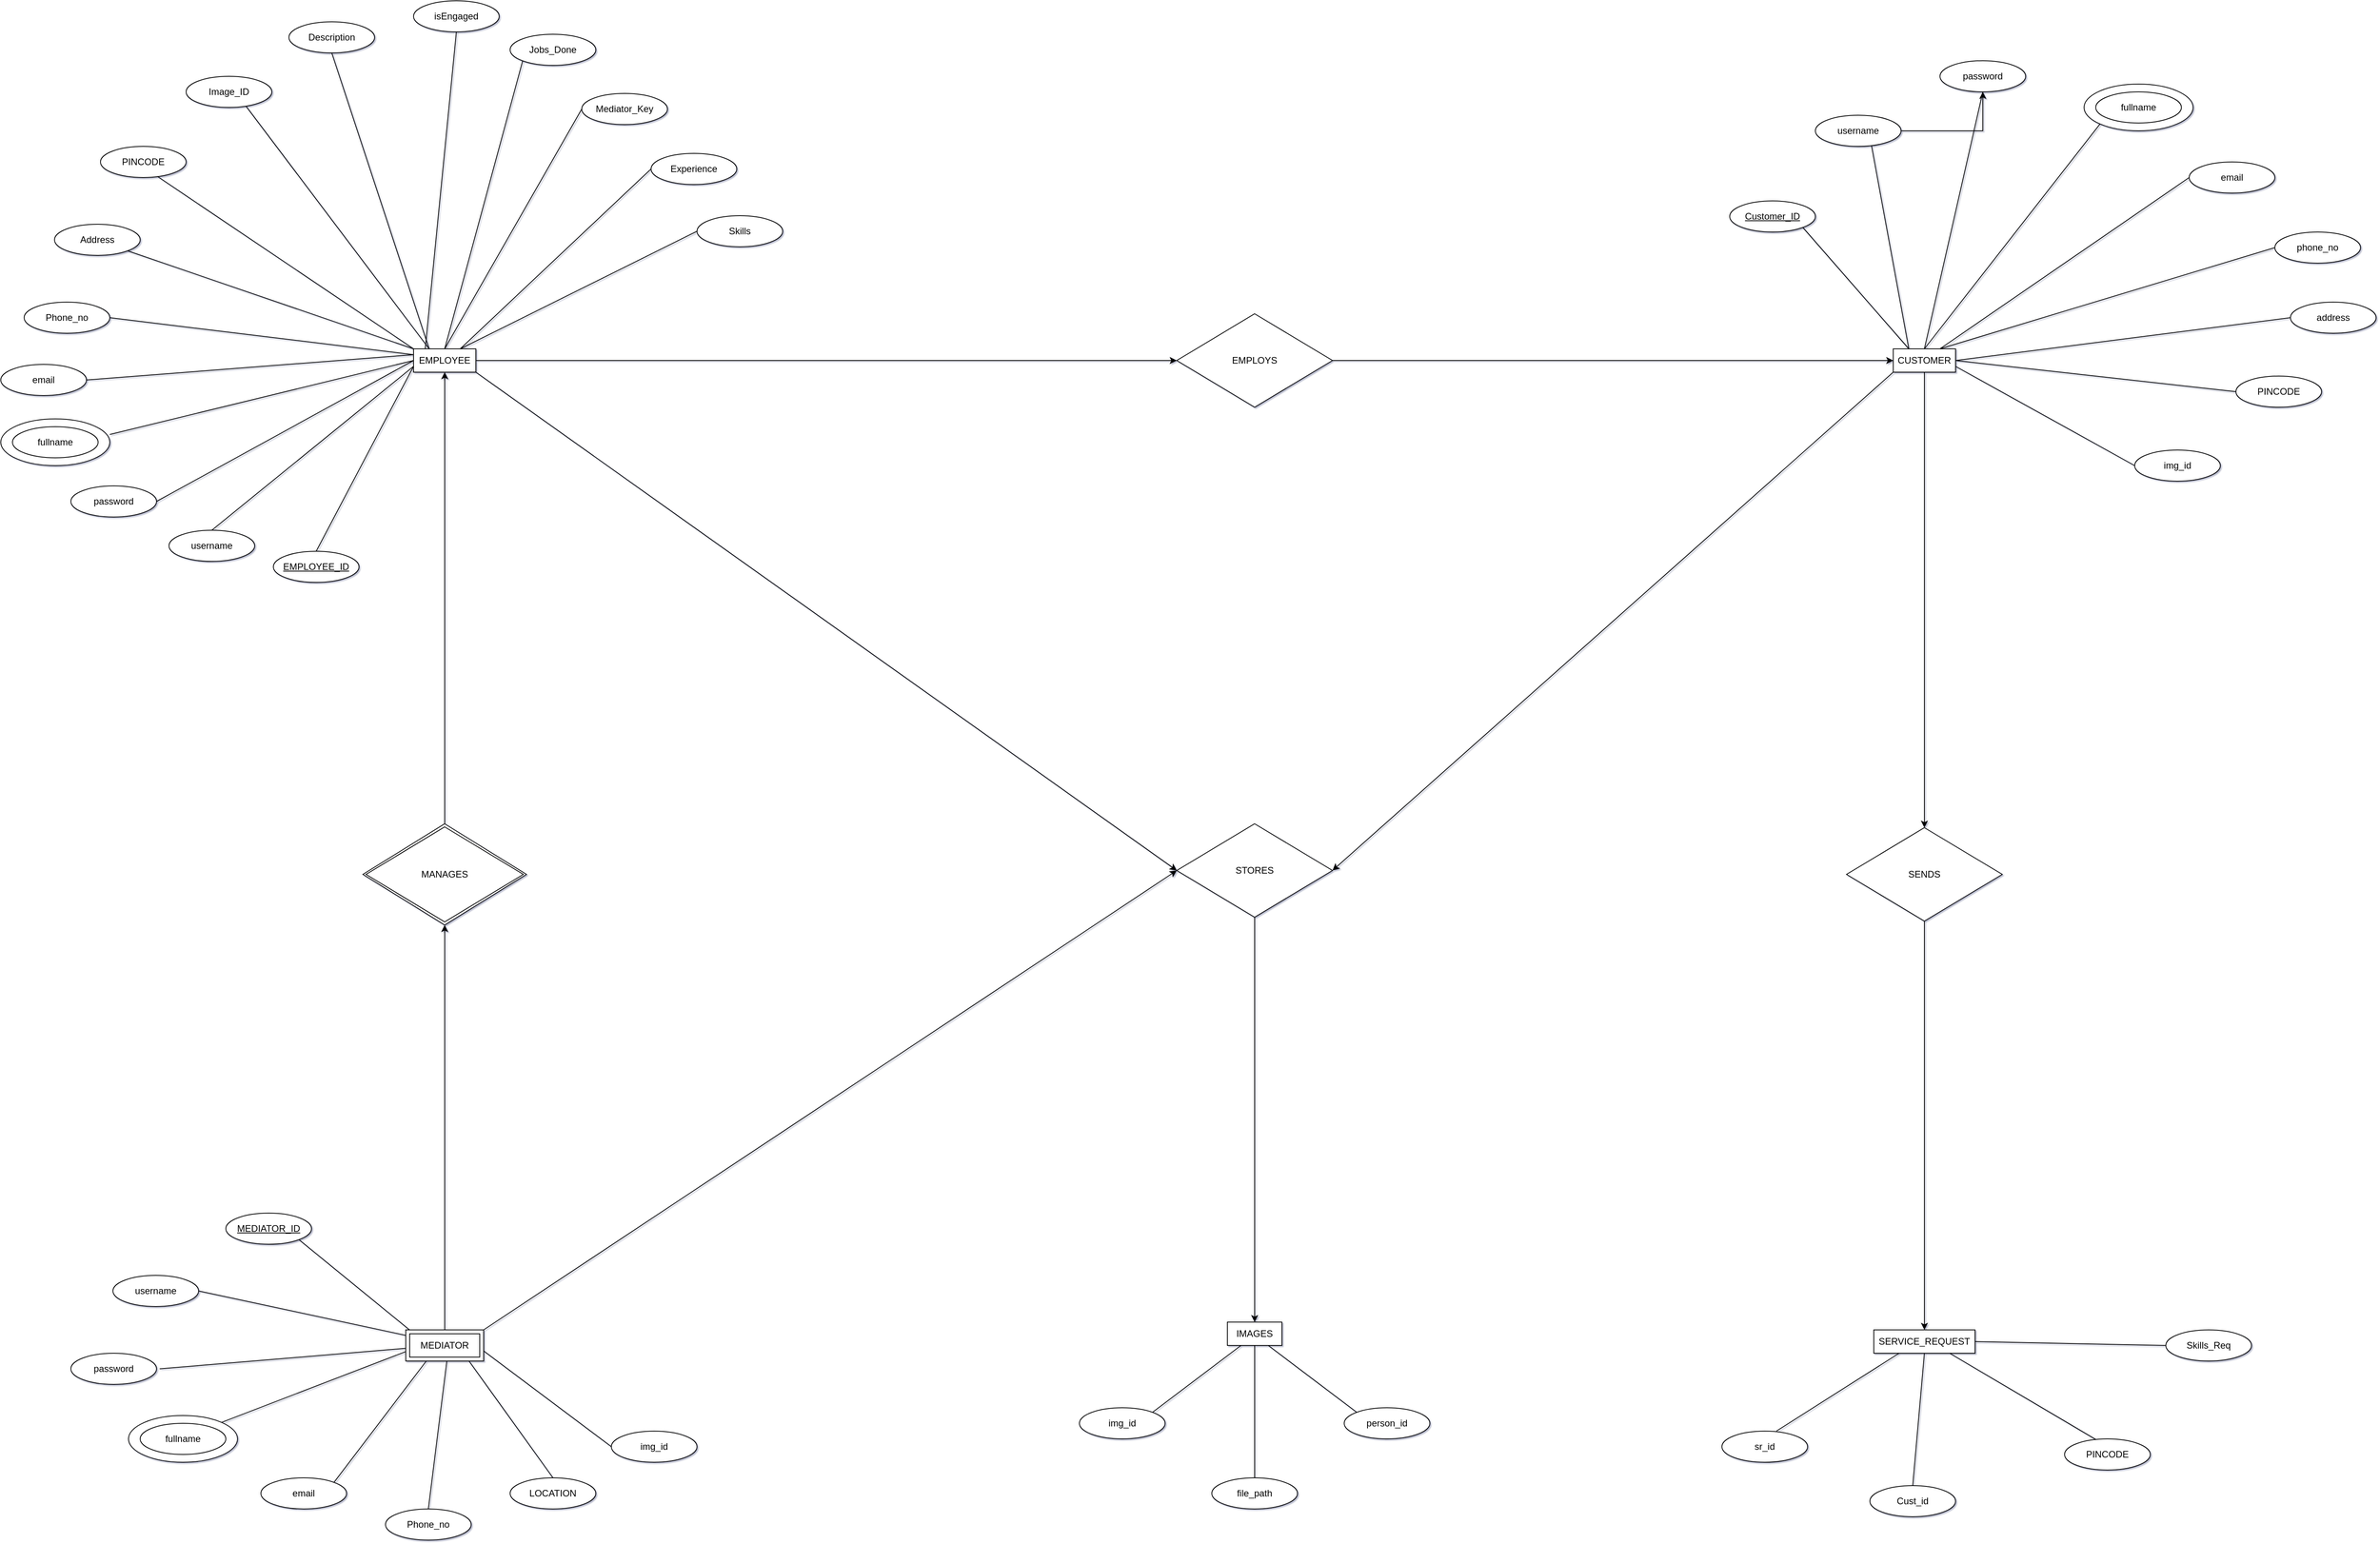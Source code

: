 <mxfile version="22.1.18" type="device">
  <diagram id="j9IK_Nx5uPVzp3F27csh" name="Page-1">
    <mxGraphModel dx="4756" dy="2196" grid="0" gridSize="10" guides="1" tooltips="1" connect="1" arrows="1" fold="1" page="1" pageScale="1" pageWidth="3300" pageHeight="2339" background="#FFFFFF" math="0" shadow="1">
      <root>
        <mxCell id="0" />
        <mxCell id="1" parent="0" />
        <mxCell id="uqIJKNml7ff7KI8Rcqo2-258" style="edgeStyle=orthogonalEdgeStyle;rounded=0;orthogonalLoop=1;jettySize=auto;html=1;entryX=0.5;entryY=0;entryDx=0;entryDy=0;labelBackgroundColor=none;fontColor=default;" parent="1" source="d3-_-CHtjb4w5oyOQTUF-3" target="uqIJKNml7ff7KI8Rcqo2-248" edge="1">
          <mxGeometry relative="1" as="geometry" />
        </mxCell>
        <mxCell id="d3-_-CHtjb4w5oyOQTUF-3" value="CUSTOMER" style="rounded=0;whiteSpace=wrap;html=1;labelBackgroundColor=none;" parent="1" vertex="1">
          <mxGeometry x="2550" y="660" width="80" height="30" as="geometry" />
        </mxCell>
        <mxCell id="d3-_-CHtjb4w5oyOQTUF-31" value="&lt;span style=&quot;font-weight: 400;&quot;&gt;&lt;u&gt;Customer_ID&lt;/u&gt;&lt;br&gt;&lt;/span&gt;" style="ellipse;whiteSpace=wrap;html=1;fontStyle=1;rounded=0;labelBackgroundColor=none;" parent="1" vertex="1">
          <mxGeometry x="2340" y="470" width="110" height="40" as="geometry" />
        </mxCell>
        <mxCell id="uqIJKNml7ff7KI8Rcqo2-244" value="" style="edgeStyle=orthogonalEdgeStyle;rounded=0;orthogonalLoop=1;jettySize=auto;html=1;labelBackgroundColor=none;fontColor=default;" parent="1" source="d3-_-CHtjb4w5oyOQTUF-32" target="d3-_-CHtjb4w5oyOQTUF-33" edge="1">
          <mxGeometry relative="1" as="geometry" />
        </mxCell>
        <mxCell id="d3-_-CHtjb4w5oyOQTUF-32" value="&lt;span style=&quot;font-weight: 400;&quot;&gt;username&lt;br&gt;&lt;/span&gt;" style="ellipse;whiteSpace=wrap;html=1;fontStyle=1;rounded=0;labelBackgroundColor=none;" parent="1" vertex="1">
          <mxGeometry x="2450" y="360" width="110" height="40" as="geometry" />
        </mxCell>
        <mxCell id="d3-_-CHtjb4w5oyOQTUF-33" value="&lt;span style=&quot;font-weight: 400;&quot;&gt;password&lt;br&gt;&lt;/span&gt;" style="ellipse;whiteSpace=wrap;html=1;fontStyle=1;rounded=0;labelBackgroundColor=none;" parent="1" vertex="1">
          <mxGeometry x="2610" y="290" width="110" height="40" as="geometry" />
        </mxCell>
        <mxCell id="d3-_-CHtjb4w5oyOQTUF-35" value="&lt;span style=&quot;font-weight: 400;&quot;&gt;email&lt;br&gt;&lt;/span&gt;" style="ellipse;whiteSpace=wrap;html=1;fontStyle=1;rounded=0;labelBackgroundColor=none;" parent="1" vertex="1">
          <mxGeometry x="2930" y="420" width="110" height="40" as="geometry" />
        </mxCell>
        <mxCell id="d3-_-CHtjb4w5oyOQTUF-36" value="&lt;span style=&quot;font-weight: 400;&quot;&gt;phone_no&lt;br&gt;&lt;/span&gt;" style="ellipse;whiteSpace=wrap;html=1;fontStyle=1;rounded=0;labelBackgroundColor=none;" parent="1" vertex="1">
          <mxGeometry x="3040" y="510" width="110" height="40" as="geometry" />
        </mxCell>
        <mxCell id="uqIJKNml7ff7KI8Rcqo2-36" value="&lt;span style=&quot;font-weight: 400;&quot;&gt;address&lt;br&gt;&lt;/span&gt;" style="ellipse;whiteSpace=wrap;html=1;fontStyle=1;rounded=0;labelBackgroundColor=none;" parent="1" vertex="1">
          <mxGeometry x="3060" y="600" width="110" height="40" as="geometry" />
        </mxCell>
        <mxCell id="uqIJKNml7ff7KI8Rcqo2-37" value="&lt;span style=&quot;font-weight: 400;&quot;&gt;PINCODE&lt;br&gt;&lt;/span&gt;" style="ellipse;whiteSpace=wrap;html=1;fontStyle=1;rounded=0;labelBackgroundColor=none;" parent="1" vertex="1">
          <mxGeometry x="2990" y="695" width="110" height="40" as="geometry" />
        </mxCell>
        <mxCell id="uqIJKNml7ff7KI8Rcqo2-39" value="&lt;span style=&quot;font-weight: 400;&quot;&gt;img_id&lt;br&gt;&lt;/span&gt;" style="ellipse;whiteSpace=wrap;html=1;fontStyle=1;rounded=0;labelBackgroundColor=none;" parent="1" vertex="1">
          <mxGeometry x="2860" y="790" width="110" height="40" as="geometry" />
        </mxCell>
        <mxCell id="uqIJKNml7ff7KI8Rcqo2-42" value="" style="ellipse;whiteSpace=wrap;html=1;rounded=0;labelBackgroundColor=none;" parent="1" vertex="1">
          <mxGeometry x="2795" y="320" width="140" height="60" as="geometry" />
        </mxCell>
        <mxCell id="uqIJKNml7ff7KI8Rcqo2-43" value="&lt;span style=&quot;font-weight: 400;&quot;&gt;fullname&lt;br&gt;&lt;/span&gt;" style="ellipse;whiteSpace=wrap;html=1;fontStyle=1;rounded=0;labelBackgroundColor=none;" parent="1" vertex="1">
          <mxGeometry x="2810" y="330" width="110" height="40" as="geometry" />
        </mxCell>
        <mxCell id="uqIJKNml7ff7KI8Rcqo2-46" value="" style="endArrow=none;html=1;rounded=0;entryX=1;entryY=1;entryDx=0;entryDy=0;exitX=0.25;exitY=0;exitDx=0;exitDy=0;labelBackgroundColor=none;fontColor=default;" parent="1" source="d3-_-CHtjb4w5oyOQTUF-3" target="d3-_-CHtjb4w5oyOQTUF-31" edge="1">
          <mxGeometry width="50" height="50" relative="1" as="geometry">
            <mxPoint x="2440" y="855" as="sourcePoint" />
            <mxPoint x="2490" y="805" as="targetPoint" />
          </mxGeometry>
        </mxCell>
        <mxCell id="uqIJKNml7ff7KI8Rcqo2-47" value="" style="endArrow=none;html=1;rounded=0;entryX=0.655;entryY=0.973;entryDx=0;entryDy=0;entryPerimeter=0;exitX=0.25;exitY=0;exitDx=0;exitDy=0;labelBackgroundColor=none;fontColor=default;" parent="1" source="d3-_-CHtjb4w5oyOQTUF-3" target="d3-_-CHtjb4w5oyOQTUF-32" edge="1">
          <mxGeometry width="50" height="50" relative="1" as="geometry">
            <mxPoint x="2590" y="655" as="sourcePoint" />
            <mxPoint x="2500" y="815" as="targetPoint" />
          </mxGeometry>
        </mxCell>
        <mxCell id="uqIJKNml7ff7KI8Rcqo2-48" value="" style="endArrow=none;html=1;rounded=0;entryX=0.5;entryY=1;entryDx=0;entryDy=0;exitX=0.5;exitY=0;exitDx=0;exitDy=0;labelBackgroundColor=none;fontColor=default;" parent="1" source="d3-_-CHtjb4w5oyOQTUF-3" target="d3-_-CHtjb4w5oyOQTUF-33" edge="1">
          <mxGeometry width="50" height="50" relative="1" as="geometry">
            <mxPoint x="2460" y="875" as="sourcePoint" />
            <mxPoint x="2510" y="825" as="targetPoint" />
          </mxGeometry>
        </mxCell>
        <mxCell id="uqIJKNml7ff7KI8Rcqo2-49" value="" style="endArrow=none;html=1;rounded=0;entryX=0;entryY=1;entryDx=0;entryDy=0;exitX=0.5;exitY=0;exitDx=0;exitDy=0;labelBackgroundColor=none;fontColor=default;" parent="1" source="d3-_-CHtjb4w5oyOQTUF-3" target="uqIJKNml7ff7KI8Rcqo2-42" edge="1">
          <mxGeometry width="50" height="50" relative="1" as="geometry">
            <mxPoint x="2620" y="665" as="sourcePoint" />
            <mxPoint x="2520" y="835" as="targetPoint" />
          </mxGeometry>
        </mxCell>
        <mxCell id="uqIJKNml7ff7KI8Rcqo2-50" value="" style="endArrow=none;html=1;rounded=0;entryX=0;entryY=0.5;entryDx=0;entryDy=0;exitX=0.75;exitY=0;exitDx=0;exitDy=0;labelBackgroundColor=none;fontColor=default;" parent="1" source="d3-_-CHtjb4w5oyOQTUF-3" target="d3-_-CHtjb4w5oyOQTUF-35" edge="1">
          <mxGeometry width="50" height="50" relative="1" as="geometry">
            <mxPoint x="2480" y="895" as="sourcePoint" />
            <mxPoint x="2530" y="845" as="targetPoint" />
          </mxGeometry>
        </mxCell>
        <mxCell id="uqIJKNml7ff7KI8Rcqo2-51" value="" style="endArrow=none;html=1;rounded=0;entryX=0;entryY=0.5;entryDx=0;entryDy=0;exitX=0.75;exitY=0;exitDx=0;exitDy=0;labelBackgroundColor=none;fontColor=default;" parent="1" source="d3-_-CHtjb4w5oyOQTUF-3" target="d3-_-CHtjb4w5oyOQTUF-36" edge="1">
          <mxGeometry width="50" height="50" relative="1" as="geometry">
            <mxPoint x="2490" y="905" as="sourcePoint" />
            <mxPoint x="2540" y="855" as="targetPoint" />
          </mxGeometry>
        </mxCell>
        <mxCell id="uqIJKNml7ff7KI8Rcqo2-52" value="" style="endArrow=none;html=1;rounded=0;entryX=0;entryY=0.5;entryDx=0;entryDy=0;exitX=1;exitY=0.5;exitDx=0;exitDy=0;labelBackgroundColor=none;fontColor=default;" parent="1" source="d3-_-CHtjb4w5oyOQTUF-3" target="uqIJKNml7ff7KI8Rcqo2-36" edge="1">
          <mxGeometry width="50" height="50" relative="1" as="geometry">
            <mxPoint x="2650" y="675" as="sourcePoint" />
            <mxPoint x="2550" y="865" as="targetPoint" />
          </mxGeometry>
        </mxCell>
        <mxCell id="uqIJKNml7ff7KI8Rcqo2-53" value="" style="endArrow=none;html=1;rounded=0;entryX=0;entryY=0.5;entryDx=0;entryDy=0;exitX=1;exitY=0.5;exitDx=0;exitDy=0;labelBackgroundColor=none;fontColor=default;" parent="1" source="d3-_-CHtjb4w5oyOQTUF-3" target="uqIJKNml7ff7KI8Rcqo2-37" edge="1">
          <mxGeometry width="50" height="50" relative="1" as="geometry">
            <mxPoint x="2690" y="680" as="sourcePoint" />
            <mxPoint x="2560" y="875" as="targetPoint" />
          </mxGeometry>
        </mxCell>
        <mxCell id="uqIJKNml7ff7KI8Rcqo2-54" value="" style="endArrow=none;html=1;rounded=0;entryX=0;entryY=0.5;entryDx=0;entryDy=0;exitX=1;exitY=0.75;exitDx=0;exitDy=0;labelBackgroundColor=none;fontColor=default;" parent="1" source="d3-_-CHtjb4w5oyOQTUF-3" target="uqIJKNml7ff7KI8Rcqo2-39" edge="1">
          <mxGeometry width="50" height="50" relative="1" as="geometry">
            <mxPoint x="2680" y="695" as="sourcePoint" />
            <mxPoint x="2570" y="885" as="targetPoint" />
          </mxGeometry>
        </mxCell>
        <mxCell id="uqIJKNml7ff7KI8Rcqo2-78" value="SERVICE_REQUEST" style="rounded=0;whiteSpace=wrap;html=1;labelBackgroundColor=none;" parent="1" vertex="1">
          <mxGeometry x="2525" y="1920" width="130" height="30" as="geometry" />
        </mxCell>
        <mxCell id="uqIJKNml7ff7KI8Rcqo2-79" value="&lt;span style=&quot;font-weight: 400;&quot;&gt;sr_id&lt;br&gt;&lt;/span&gt;" style="ellipse;whiteSpace=wrap;html=1;fontStyle=1;rounded=0;labelBackgroundColor=none;" parent="1" vertex="1">
          <mxGeometry x="2330" y="2050" width="110" height="40" as="geometry" />
        </mxCell>
        <mxCell id="uqIJKNml7ff7KI8Rcqo2-80" value="&lt;span style=&quot;font-weight: 400;&quot;&gt;Cust_id&lt;br&gt;&lt;/span&gt;" style="ellipse;whiteSpace=wrap;html=1;fontStyle=1;rounded=0;labelBackgroundColor=none;" parent="1" vertex="1">
          <mxGeometry x="2520" y="2120" width="110" height="40" as="geometry" />
        </mxCell>
        <mxCell id="uqIJKNml7ff7KI8Rcqo2-81" value="&lt;span style=&quot;font-weight: 400;&quot;&gt;Skills_Req&lt;br&gt;&lt;/span&gt;" style="ellipse;whiteSpace=wrap;html=1;fontStyle=1;rounded=0;labelBackgroundColor=none;" parent="1" vertex="1">
          <mxGeometry x="2900" y="1920" width="110" height="40" as="geometry" />
        </mxCell>
        <mxCell id="uqIJKNml7ff7KI8Rcqo2-82" value="&lt;span style=&quot;font-weight: 400;&quot;&gt;PINCODE&lt;br&gt;&lt;/span&gt;" style="ellipse;whiteSpace=wrap;html=1;fontStyle=1;rounded=0;labelBackgroundColor=none;" parent="1" vertex="1">
          <mxGeometry x="2770" y="2060" width="110" height="40" as="geometry" />
        </mxCell>
        <mxCell id="uqIJKNml7ff7KI8Rcqo2-84" value="" style="endArrow=none;html=1;rounded=0;exitX=0.636;exitY=0;exitDx=0;exitDy=0;exitPerimeter=0;entryX=0.25;entryY=1;entryDx=0;entryDy=0;labelBackgroundColor=none;fontColor=default;" parent="1" source="uqIJKNml7ff7KI8Rcqo2-79" target="uqIJKNml7ff7KI8Rcqo2-78" edge="1">
          <mxGeometry width="50" height="50" relative="1" as="geometry">
            <mxPoint x="2680" y="1740" as="sourcePoint" />
            <mxPoint x="2730" y="1690" as="targetPoint" />
          </mxGeometry>
        </mxCell>
        <mxCell id="uqIJKNml7ff7KI8Rcqo2-90" value="" style="endArrow=none;html=1;rounded=0;exitX=0.5;exitY=0;exitDx=0;exitDy=0;entryX=0.5;entryY=1;entryDx=0;entryDy=0;labelBackgroundColor=none;fontColor=default;" parent="1" source="uqIJKNml7ff7KI8Rcqo2-80" target="uqIJKNml7ff7KI8Rcqo2-78" edge="1">
          <mxGeometry width="50" height="50" relative="1" as="geometry">
            <mxPoint x="2680" y="1740" as="sourcePoint" />
            <mxPoint x="2730" y="1970" as="targetPoint" />
          </mxGeometry>
        </mxCell>
        <mxCell id="uqIJKNml7ff7KI8Rcqo2-91" value="" style="endArrow=none;html=1;rounded=0;exitX=0.365;exitY=0.02;exitDx=0;exitDy=0;exitPerimeter=0;entryX=0.75;entryY=1;entryDx=0;entryDy=0;labelBackgroundColor=none;fontColor=default;" parent="1" source="uqIJKNml7ff7KI8Rcqo2-82" target="uqIJKNml7ff7KI8Rcqo2-78" edge="1">
          <mxGeometry width="50" height="50" relative="1" as="geometry">
            <mxPoint x="2690" y="1750" as="sourcePoint" />
            <mxPoint x="2740" y="1700" as="targetPoint" />
          </mxGeometry>
        </mxCell>
        <mxCell id="uqIJKNml7ff7KI8Rcqo2-92" value="" style="endArrow=none;html=1;rounded=0;exitX=0;exitY=0.5;exitDx=0;exitDy=0;entryX=1;entryY=0.5;entryDx=0;entryDy=0;labelBackgroundColor=none;fontColor=default;" parent="1" source="uqIJKNml7ff7KI8Rcqo2-81" target="uqIJKNml7ff7KI8Rcqo2-78" edge="1">
          <mxGeometry width="50" height="50" relative="1" as="geometry">
            <mxPoint x="2700" y="1760" as="sourcePoint" />
            <mxPoint x="2750" y="1710" as="targetPoint" />
          </mxGeometry>
        </mxCell>
        <mxCell id="uqIJKNml7ff7KI8Rcqo2-103" value="IMAGES" style="rounded=0;whiteSpace=wrap;html=1;labelBackgroundColor=none;" parent="1" vertex="1">
          <mxGeometry x="1695" y="1910" width="70" height="30" as="geometry" />
        </mxCell>
        <mxCell id="uqIJKNml7ff7KI8Rcqo2-104" value="&lt;span style=&quot;font-weight: 400;&quot;&gt;img_id&lt;br&gt;&lt;/span&gt;" style="ellipse;whiteSpace=wrap;html=1;fontStyle=1;rounded=0;labelBackgroundColor=none;" parent="1" vertex="1">
          <mxGeometry x="1505" y="2020" width="110" height="40" as="geometry" />
        </mxCell>
        <mxCell id="uqIJKNml7ff7KI8Rcqo2-105" value="&lt;span style=&quot;font-weight: 400;&quot;&gt;file_path&lt;br&gt;&lt;/span&gt;" style="ellipse;whiteSpace=wrap;html=1;fontStyle=1;rounded=0;labelBackgroundColor=none;" parent="1" vertex="1">
          <mxGeometry x="1675" y="2110" width="110" height="40" as="geometry" />
        </mxCell>
        <mxCell id="uqIJKNml7ff7KI8Rcqo2-106" value="&lt;span style=&quot;font-weight: 400;&quot;&gt;person_id&lt;br&gt;&lt;/span&gt;" style="ellipse;whiteSpace=wrap;html=1;fontStyle=1;rounded=0;labelBackgroundColor=none;" parent="1" vertex="1">
          <mxGeometry x="1845" y="2020" width="110" height="40" as="geometry" />
        </mxCell>
        <mxCell id="uqIJKNml7ff7KI8Rcqo2-109" value="" style="endArrow=none;html=1;rounded=0;entryX=0.25;entryY=1;entryDx=0;entryDy=0;exitX=1;exitY=0;exitDx=0;exitDy=0;labelBackgroundColor=none;fontColor=default;" parent="1" source="uqIJKNml7ff7KI8Rcqo2-104" target="uqIJKNml7ff7KI8Rcqo2-103" edge="1">
          <mxGeometry width="50" height="50" relative="1" as="geometry">
            <mxPoint x="1585" y="2000" as="sourcePoint" />
            <mxPoint x="1475" y="1770" as="targetPoint" />
          </mxGeometry>
        </mxCell>
        <mxCell id="uqIJKNml7ff7KI8Rcqo2-110" value="" style="endArrow=none;html=1;rounded=0;exitX=0.5;exitY=0;exitDx=0;exitDy=0;entryX=0.5;entryY=1;entryDx=0;entryDy=0;labelBackgroundColor=none;fontColor=default;" parent="1" source="uqIJKNml7ff7KI8Rcqo2-105" target="uqIJKNml7ff7KI8Rcqo2-103" edge="1">
          <mxGeometry width="50" height="50" relative="1" as="geometry">
            <mxPoint x="1435" y="1830" as="sourcePoint" />
            <mxPoint x="1485" y="1780" as="targetPoint" />
          </mxGeometry>
        </mxCell>
        <mxCell id="uqIJKNml7ff7KI8Rcqo2-111" value="" style="endArrow=none;html=1;rounded=0;exitX=0;exitY=0;exitDx=0;exitDy=0;entryX=0.75;entryY=1;entryDx=0;entryDy=0;labelBackgroundColor=none;fontColor=default;" parent="1" source="uqIJKNml7ff7KI8Rcqo2-106" target="uqIJKNml7ff7KI8Rcqo2-103" edge="1">
          <mxGeometry width="50" height="50" relative="1" as="geometry">
            <mxPoint x="1445" y="1840" as="sourcePoint" />
            <mxPoint x="1495" y="1790" as="targetPoint" />
          </mxGeometry>
        </mxCell>
        <mxCell id="uqIJKNml7ff7KI8Rcqo2-256" style="edgeStyle=orthogonalEdgeStyle;rounded=0;orthogonalLoop=1;jettySize=auto;html=1;labelBackgroundColor=none;fontColor=default;" parent="1" source="uqIJKNml7ff7KI8Rcqo2-176" target="uqIJKNml7ff7KI8Rcqo2-245" edge="1">
          <mxGeometry relative="1" as="geometry" />
        </mxCell>
        <mxCell id="uqIJKNml7ff7KI8Rcqo2-176" value="EMPLOYEE" style="rounded=0;whiteSpace=wrap;html=1;labelBackgroundColor=none;" parent="1" vertex="1">
          <mxGeometry x="650" y="660" width="80" height="30" as="geometry" />
        </mxCell>
        <mxCell id="uqIJKNml7ff7KI8Rcqo2-177" value="&lt;u&gt;EMPLOYEE_ID&lt;/u&gt;" style="ellipse;whiteSpace=wrap;html=1;rounded=0;labelBackgroundColor=none;" parent="1" vertex="1">
          <mxGeometry x="470" y="920" width="110" height="40" as="geometry" />
        </mxCell>
        <mxCell id="uqIJKNml7ff7KI8Rcqo2-178" value="username" style="ellipse;whiteSpace=wrap;html=1;rounded=0;labelBackgroundColor=none;" parent="1" vertex="1">
          <mxGeometry x="336" y="893" width="110" height="40" as="geometry" />
        </mxCell>
        <mxCell id="uqIJKNml7ff7KI8Rcqo2-179" value="password" style="ellipse;whiteSpace=wrap;html=1;rounded=0;labelBackgroundColor=none;" parent="1" vertex="1">
          <mxGeometry x="210" y="836" width="110" height="40" as="geometry" />
        </mxCell>
        <mxCell id="uqIJKNml7ff7KI8Rcqo2-180" value="email" style="ellipse;whiteSpace=wrap;html=1;rounded=0;labelBackgroundColor=none;" parent="1" vertex="1">
          <mxGeometry x="120" y="680" width="110" height="40" as="geometry" />
        </mxCell>
        <mxCell id="uqIJKNml7ff7KI8Rcqo2-181" value="Phone_no" style="ellipse;whiteSpace=wrap;html=1;rounded=0;labelBackgroundColor=none;" parent="1" vertex="1">
          <mxGeometry x="150" y="600" width="110" height="40" as="geometry" />
        </mxCell>
        <mxCell id="uqIJKNml7ff7KI8Rcqo2-182" value="&lt;span style=&quot;font-weight: normal;&quot;&gt;Address&lt;/span&gt;" style="ellipse;whiteSpace=wrap;html=1;fontStyle=1;rounded=0;labelBackgroundColor=none;" parent="1" vertex="1">
          <mxGeometry x="189" y="500" width="110" height="40" as="geometry" />
        </mxCell>
        <mxCell id="uqIJKNml7ff7KI8Rcqo2-183" value="&lt;span style=&quot;font-weight: normal;&quot;&gt;PINCODE&lt;/span&gt;" style="ellipse;whiteSpace=wrap;html=1;fontStyle=1;rounded=0;labelBackgroundColor=none;" parent="1" vertex="1">
          <mxGeometry x="248" y="400" width="110" height="40" as="geometry" />
        </mxCell>
        <mxCell id="uqIJKNml7ff7KI8Rcqo2-184" value="&lt;span style=&quot;font-weight: normal;&quot;&gt;Mediator_Key&lt;/span&gt;" style="ellipse;whiteSpace=wrap;html=1;fontStyle=1;rounded=0;labelBackgroundColor=none;" parent="1" vertex="1">
          <mxGeometry x="866" y="332" width="110" height="40" as="geometry" />
        </mxCell>
        <mxCell id="uqIJKNml7ff7KI8Rcqo2-185" value="&lt;span style=&quot;font-weight: normal;&quot;&gt;Skills&lt;/span&gt;" style="ellipse;whiteSpace=wrap;html=1;fontStyle=1;rounded=0;labelBackgroundColor=none;" parent="1" vertex="1">
          <mxGeometry x="1014" y="489" width="110" height="40" as="geometry" />
        </mxCell>
        <mxCell id="uqIJKNml7ff7KI8Rcqo2-186" value="&lt;span style=&quot;font-weight: normal;&quot;&gt;Description&lt;/span&gt;" style="ellipse;whiteSpace=wrap;html=1;fontStyle=1;rounded=0;labelBackgroundColor=none;" parent="1" vertex="1">
          <mxGeometry x="490" y="240" width="110" height="40" as="geometry" />
        </mxCell>
        <mxCell id="uqIJKNml7ff7KI8Rcqo2-187" value="&lt;span style=&quot;font-weight: normal;&quot;&gt;Image_ID&lt;/span&gt;" style="ellipse;whiteSpace=wrap;html=1;fontStyle=1;rounded=0;labelBackgroundColor=none;" parent="1" vertex="1">
          <mxGeometry x="358" y="310" width="110" height="40" as="geometry" />
        </mxCell>
        <mxCell id="uqIJKNml7ff7KI8Rcqo2-188" value="&lt;span style=&quot;font-weight: normal;&quot;&gt;Experience&lt;/span&gt;" style="ellipse;whiteSpace=wrap;html=1;fontStyle=1;rounded=0;labelBackgroundColor=none;" parent="1" vertex="1">
          <mxGeometry x="955" y="409" width="110" height="40" as="geometry" />
        </mxCell>
        <mxCell id="uqIJKNml7ff7KI8Rcqo2-189" value="&lt;span style=&quot;font-weight: normal;&quot;&gt;isEngaged&lt;/span&gt;" style="ellipse;whiteSpace=wrap;html=1;fontStyle=1;rounded=0;labelBackgroundColor=none;" parent="1" vertex="1">
          <mxGeometry x="650" y="213" width="110" height="40" as="geometry" />
        </mxCell>
        <mxCell id="uqIJKNml7ff7KI8Rcqo2-190" value="&lt;span style=&quot;font-weight: normal;&quot;&gt;Jobs_Done&lt;/span&gt;" style="ellipse;whiteSpace=wrap;html=1;fontStyle=1;rounded=0;labelBackgroundColor=none;" parent="1" vertex="1">
          <mxGeometry x="774" y="256" width="110" height="40" as="geometry" />
        </mxCell>
        <mxCell id="uqIJKNml7ff7KI8Rcqo2-191" value="" style="endArrow=none;html=1;rounded=0;exitX=0.5;exitY=0;exitDx=0;exitDy=0;entryX=0;entryY=0.75;entryDx=0;entryDy=0;labelBackgroundColor=none;fontColor=default;" parent="1" source="uqIJKNml7ff7KI8Rcqo2-178" target="uqIJKNml7ff7KI8Rcqo2-176" edge="1">
          <mxGeometry width="50" height="50" relative="1" as="geometry">
            <mxPoint x="650" y="610" as="sourcePoint" />
            <mxPoint x="700" y="560" as="targetPoint" />
          </mxGeometry>
        </mxCell>
        <mxCell id="uqIJKNml7ff7KI8Rcqo2-192" value="" style="endArrow=none;html=1;rounded=0;exitX=0.5;exitY=0;exitDx=0;exitDy=0;entryX=0;entryY=0.75;entryDx=0;entryDy=0;labelBackgroundColor=none;fontColor=default;" parent="1" source="uqIJKNml7ff7KI8Rcqo2-177" target="uqIJKNml7ff7KI8Rcqo2-176" edge="1">
          <mxGeometry width="50" height="50" relative="1" as="geometry">
            <mxPoint x="660" y="620" as="sourcePoint" />
            <mxPoint x="710" y="570" as="targetPoint" />
          </mxGeometry>
        </mxCell>
        <mxCell id="uqIJKNml7ff7KI8Rcqo2-193" value="" style="endArrow=none;html=1;rounded=0;exitX=1;exitY=0.5;exitDx=0;exitDy=0;entryX=0;entryY=0.5;entryDx=0;entryDy=0;labelBackgroundColor=none;fontColor=default;" parent="1" source="uqIJKNml7ff7KI8Rcqo2-179" target="uqIJKNml7ff7KI8Rcqo2-176" edge="1">
          <mxGeometry width="50" height="50" relative="1" as="geometry">
            <mxPoint x="670" y="630" as="sourcePoint" />
            <mxPoint x="720" y="580" as="targetPoint" />
          </mxGeometry>
        </mxCell>
        <mxCell id="uqIJKNml7ff7KI8Rcqo2-194" value="" style="endArrow=none;html=1;rounded=0;exitX=1;exitY=0.5;exitDx=0;exitDy=0;entryX=0;entryY=0.5;entryDx=0;entryDy=0;labelBackgroundColor=none;fontColor=default;" parent="1" target="uqIJKNml7ff7KI8Rcqo2-176" edge="1">
          <mxGeometry width="50" height="50" relative="1" as="geometry">
            <mxPoint x="260.0" y="770" as="sourcePoint" />
            <mxPoint x="730" y="590" as="targetPoint" />
          </mxGeometry>
        </mxCell>
        <mxCell id="uqIJKNml7ff7KI8Rcqo2-195" value="" style="endArrow=none;html=1;rounded=0;exitX=1;exitY=0.5;exitDx=0;exitDy=0;entryX=0;entryY=0.25;entryDx=0;entryDy=0;labelBackgroundColor=none;fontColor=default;" parent="1" source="uqIJKNml7ff7KI8Rcqo2-180" target="uqIJKNml7ff7KI8Rcqo2-176" edge="1">
          <mxGeometry width="50" height="50" relative="1" as="geometry">
            <mxPoint x="690" y="650" as="sourcePoint" />
            <mxPoint x="740" y="600" as="targetPoint" />
          </mxGeometry>
        </mxCell>
        <mxCell id="uqIJKNml7ff7KI8Rcqo2-196" value="" style="endArrow=none;html=1;rounded=0;exitX=1;exitY=0.5;exitDx=0;exitDy=0;entryX=0;entryY=0.25;entryDx=0;entryDy=0;labelBackgroundColor=none;fontColor=default;" parent="1" source="uqIJKNml7ff7KI8Rcqo2-181" target="uqIJKNml7ff7KI8Rcqo2-176" edge="1">
          <mxGeometry width="50" height="50" relative="1" as="geometry">
            <mxPoint x="700" y="660" as="sourcePoint" />
            <mxPoint x="750" y="610" as="targetPoint" />
          </mxGeometry>
        </mxCell>
        <mxCell id="uqIJKNml7ff7KI8Rcqo2-197" value="" style="endArrow=none;html=1;rounded=0;entryX=0;entryY=0;entryDx=0;entryDy=0;exitX=1;exitY=1;exitDx=0;exitDy=0;labelBackgroundColor=none;fontColor=default;" parent="1" source="uqIJKNml7ff7KI8Rcqo2-182" target="uqIJKNml7ff7KI8Rcqo2-176" edge="1">
          <mxGeometry width="50" height="50" relative="1" as="geometry">
            <mxPoint x="380" y="470" as="sourcePoint" />
            <mxPoint x="760" y="620" as="targetPoint" />
          </mxGeometry>
        </mxCell>
        <mxCell id="uqIJKNml7ff7KI8Rcqo2-198" value="" style="endArrow=none;html=1;rounded=0;exitX=0.664;exitY=0.963;exitDx=0;exitDy=0;exitPerimeter=0;labelBackgroundColor=none;fontColor=default;" parent="1" source="uqIJKNml7ff7KI8Rcqo2-183" edge="1">
          <mxGeometry width="50" height="50" relative="1" as="geometry">
            <mxPoint x="430" y="380" as="sourcePoint" />
            <mxPoint x="650" y="660" as="targetPoint" />
          </mxGeometry>
        </mxCell>
        <mxCell id="uqIJKNml7ff7KI8Rcqo2-199" value="" style="endArrow=none;html=1;rounded=0;entryX=0.25;entryY=0;entryDx=0;entryDy=0;exitX=0.7;exitY=0.963;exitDx=0;exitDy=0;exitPerimeter=0;labelBackgroundColor=none;fontColor=default;" parent="1" source="uqIJKNml7ff7KI8Rcqo2-187" target="uqIJKNml7ff7KI8Rcqo2-176" edge="1">
          <mxGeometry width="50" height="50" relative="1" as="geometry">
            <mxPoint x="540" y="320" as="sourcePoint" />
            <mxPoint x="780" y="640" as="targetPoint" />
          </mxGeometry>
        </mxCell>
        <mxCell id="uqIJKNml7ff7KI8Rcqo2-200" value="" style="endArrow=none;html=1;rounded=0;exitX=0.5;exitY=1;exitDx=0;exitDy=0;entryX=0.25;entryY=0;entryDx=0;entryDy=0;labelBackgroundColor=none;fontColor=default;" parent="1" source="uqIJKNml7ff7KI8Rcqo2-186" target="uqIJKNml7ff7KI8Rcqo2-176" edge="1">
          <mxGeometry width="50" height="50" relative="1" as="geometry">
            <mxPoint x="740" y="700" as="sourcePoint" />
            <mxPoint x="790" y="650" as="targetPoint" />
          </mxGeometry>
        </mxCell>
        <mxCell id="uqIJKNml7ff7KI8Rcqo2-201" value="" style="endArrow=none;html=1;rounded=0;exitX=0.5;exitY=1;exitDx=0;exitDy=0;labelBackgroundColor=none;fontColor=default;" parent="1" source="uqIJKNml7ff7KI8Rcqo2-189" edge="1">
          <mxGeometry width="50" height="50" relative="1" as="geometry">
            <mxPoint x="760" y="310" as="sourcePoint" />
            <mxPoint x="665" y="660" as="targetPoint" />
          </mxGeometry>
        </mxCell>
        <mxCell id="uqIJKNml7ff7KI8Rcqo2-202" value="" style="endArrow=none;html=1;rounded=0;exitX=0;exitY=1;exitDx=0;exitDy=0;entryX=0.5;entryY=0;entryDx=0;entryDy=0;labelBackgroundColor=none;fontColor=default;" parent="1" source="uqIJKNml7ff7KI8Rcqo2-190" target="uqIJKNml7ff7KI8Rcqo2-176" edge="1">
          <mxGeometry width="50" height="50" relative="1" as="geometry">
            <mxPoint x="760" y="720" as="sourcePoint" />
            <mxPoint x="810" y="670" as="targetPoint" />
          </mxGeometry>
        </mxCell>
        <mxCell id="uqIJKNml7ff7KI8Rcqo2-203" value="" style="endArrow=none;html=1;rounded=0;exitX=0;exitY=0.5;exitDx=0;exitDy=0;labelBackgroundColor=none;fontColor=default;" parent="1" source="uqIJKNml7ff7KI8Rcqo2-184" edge="1">
          <mxGeometry width="50" height="50" relative="1" as="geometry">
            <mxPoint x="770" y="730" as="sourcePoint" />
            <mxPoint x="690" y="660" as="targetPoint" />
          </mxGeometry>
        </mxCell>
        <mxCell id="uqIJKNml7ff7KI8Rcqo2-204" value="" style="endArrow=none;html=1;rounded=0;entryX=0;entryY=0.5;entryDx=0;entryDy=0;exitX=0.75;exitY=0;exitDx=0;exitDy=0;labelBackgroundColor=none;fontColor=default;" parent="1" source="uqIJKNml7ff7KI8Rcqo2-176" target="uqIJKNml7ff7KI8Rcqo2-188" edge="1">
          <mxGeometry width="50" height="50" relative="1" as="geometry">
            <mxPoint x="780" y="740" as="sourcePoint" />
            <mxPoint x="830" y="690" as="targetPoint" />
          </mxGeometry>
        </mxCell>
        <mxCell id="uqIJKNml7ff7KI8Rcqo2-205" value="" style="endArrow=none;html=1;rounded=0;entryX=0;entryY=0.5;entryDx=0;entryDy=0;exitX=0.75;exitY=0;exitDx=0;exitDy=0;labelBackgroundColor=none;fontColor=default;" parent="1" source="uqIJKNml7ff7KI8Rcqo2-176" target="uqIJKNml7ff7KI8Rcqo2-185" edge="1">
          <mxGeometry width="50" height="50" relative="1" as="geometry">
            <mxPoint x="790" y="750" as="sourcePoint" />
            <mxPoint x="840" y="700" as="targetPoint" />
          </mxGeometry>
        </mxCell>
        <mxCell id="uqIJKNml7ff7KI8Rcqo2-206" value="" style="ellipse;whiteSpace=wrap;html=1;rounded=0;labelBackgroundColor=none;" parent="1" vertex="1">
          <mxGeometry x="120" y="750" width="140" height="60" as="geometry" />
        </mxCell>
        <mxCell id="uqIJKNml7ff7KI8Rcqo2-207" value="fullname" style="ellipse;whiteSpace=wrap;html=1;rounded=0;labelBackgroundColor=none;" parent="1" vertex="1">
          <mxGeometry x="135" y="760" width="110" height="40" as="geometry" />
        </mxCell>
        <mxCell id="uqIJKNml7ff7KI8Rcqo2-226" value="MEDIATOR" style="rounded=0;whiteSpace=wrap;html=1;labelBackgroundColor=none;" parent="1" vertex="1">
          <mxGeometry x="654" y="1920" width="80" height="30" as="geometry" />
        </mxCell>
        <mxCell id="uqIJKNml7ff7KI8Rcqo2-227" value="&lt;u&gt;MEDIATOR_ID&lt;/u&gt;" style="ellipse;whiteSpace=wrap;html=1;rounded=0;labelBackgroundColor=none;" parent="1" vertex="1">
          <mxGeometry x="409" y="1770" width="110" height="40" as="geometry" />
        </mxCell>
        <mxCell id="uqIJKNml7ff7KI8Rcqo2-228" value="username" style="ellipse;whiteSpace=wrap;html=1;rounded=0;labelBackgroundColor=none;" parent="1" vertex="1">
          <mxGeometry x="264" y="1850" width="110" height="40" as="geometry" />
        </mxCell>
        <mxCell id="uqIJKNml7ff7KI8Rcqo2-229" value="password" style="ellipse;whiteSpace=wrap;html=1;rounded=0;labelBackgroundColor=none;" parent="1" vertex="1">
          <mxGeometry x="210" y="1950" width="110" height="40" as="geometry" />
        </mxCell>
        <mxCell id="uqIJKNml7ff7KI8Rcqo2-230" value="email" style="ellipse;whiteSpace=wrap;html=1;rounded=0;labelBackgroundColor=none;" parent="1" vertex="1">
          <mxGeometry x="454" y="2110" width="110" height="40" as="geometry" />
        </mxCell>
        <mxCell id="uqIJKNml7ff7KI8Rcqo2-231" value="Phone_no" style="ellipse;whiteSpace=wrap;html=1;rounded=0;labelBackgroundColor=none;" parent="1" vertex="1">
          <mxGeometry x="614" y="2150" width="110" height="40" as="geometry" />
        </mxCell>
        <mxCell id="uqIJKNml7ff7KI8Rcqo2-232" value="&lt;span style=&quot;font-weight: 400;&quot;&gt;img_id&lt;br&gt;&lt;/span&gt;" style="ellipse;whiteSpace=wrap;html=1;fontStyle=1;rounded=0;labelBackgroundColor=none;" parent="1" vertex="1">
          <mxGeometry x="904" y="2050" width="110" height="40" as="geometry" />
        </mxCell>
        <mxCell id="uqIJKNml7ff7KI8Rcqo2-233" value="LOCATION" style="ellipse;whiteSpace=wrap;html=1;rounded=0;labelBackgroundColor=none;" parent="1" vertex="1">
          <mxGeometry x="774" y="2110" width="110" height="40" as="geometry" />
        </mxCell>
        <mxCell id="uqIJKNml7ff7KI8Rcqo2-234" value="" style="ellipse;whiteSpace=wrap;html=1;rounded=0;labelBackgroundColor=none;" parent="1" vertex="1">
          <mxGeometry x="284" y="2030" width="140" height="60" as="geometry" />
        </mxCell>
        <mxCell id="uqIJKNml7ff7KI8Rcqo2-235" value="fullname" style="ellipse;whiteSpace=wrap;html=1;rounded=0;labelBackgroundColor=none;" parent="1" vertex="1">
          <mxGeometry x="299" y="2040" width="110" height="40" as="geometry" />
        </mxCell>
        <mxCell id="uqIJKNml7ff7KI8Rcqo2-236" value="" style="endArrow=none;html=1;rounded=0;entryX=1;entryY=1;entryDx=0;entryDy=0;exitX=0;exitY=0.25;exitDx=0;exitDy=0;labelBackgroundColor=none;fontColor=default;" parent="1" source="uqIJKNml7ff7KI8Rcqo2-226" target="uqIJKNml7ff7KI8Rcqo2-227" edge="1">
          <mxGeometry width="50" height="50" relative="1" as="geometry">
            <mxPoint x="804" y="2260" as="sourcePoint" />
            <mxPoint x="854" y="2210" as="targetPoint" />
          </mxGeometry>
        </mxCell>
        <mxCell id="uqIJKNml7ff7KI8Rcqo2-237" value="" style="endArrow=none;html=1;rounded=0;exitX=1;exitY=0.5;exitDx=0;exitDy=0;labelBackgroundColor=none;fontColor=default;" parent="1" source="uqIJKNml7ff7KI8Rcqo2-228" edge="1">
          <mxGeometry width="50" height="50" relative="1" as="geometry">
            <mxPoint x="814" y="2270" as="sourcePoint" />
            <mxPoint x="654" y="1930" as="targetPoint" />
          </mxGeometry>
        </mxCell>
        <mxCell id="uqIJKNml7ff7KI8Rcqo2-238" value="" style="endArrow=none;html=1;rounded=0;exitX=1;exitY=0.5;exitDx=0;exitDy=0;entryX=0;entryY=0.75;entryDx=0;entryDy=0;labelBackgroundColor=none;fontColor=default;" parent="1" target="uqIJKNml7ff7KI8Rcqo2-226" edge="1">
          <mxGeometry width="50" height="50" relative="1" as="geometry">
            <mxPoint x="324" y="1970" as="sourcePoint" />
            <mxPoint x="874" y="2230" as="targetPoint" />
          </mxGeometry>
        </mxCell>
        <mxCell id="uqIJKNml7ff7KI8Rcqo2-239" value="" style="endArrow=none;html=1;rounded=0;exitX=1;exitY=0;exitDx=0;exitDy=0;entryX=0;entryY=0.75;entryDx=0;entryDy=0;labelBackgroundColor=none;fontColor=default;" parent="1" source="uqIJKNml7ff7KI8Rcqo2-234" target="uqIJKNml7ff7KI8Rcqo2-226" edge="1">
          <mxGeometry width="50" height="50" relative="1" as="geometry">
            <mxPoint x="834" y="2290" as="sourcePoint" />
            <mxPoint x="884" y="2240" as="targetPoint" />
          </mxGeometry>
        </mxCell>
        <mxCell id="uqIJKNml7ff7KI8Rcqo2-240" value="" style="endArrow=none;html=1;rounded=0;exitX=1;exitY=0;exitDx=0;exitDy=0;entryX=0.25;entryY=1;entryDx=0;entryDy=0;labelBackgroundColor=none;fontColor=default;" parent="1" source="uqIJKNml7ff7KI8Rcqo2-230" target="uqIJKNml7ff7KI8Rcqo2-226" edge="1">
          <mxGeometry width="50" height="50" relative="1" as="geometry">
            <mxPoint x="844" y="2300" as="sourcePoint" />
            <mxPoint x="894" y="2250" as="targetPoint" />
          </mxGeometry>
        </mxCell>
        <mxCell id="uqIJKNml7ff7KI8Rcqo2-241" value="" style="endArrow=none;html=1;rounded=0;exitX=0.5;exitY=0;exitDx=0;exitDy=0;entryX=0.5;entryY=1;entryDx=0;entryDy=0;labelBackgroundColor=none;fontColor=default;" parent="1" source="uqIJKNml7ff7KI8Rcqo2-231" target="uqIJKNml7ff7KI8Rcqo2-226" edge="1">
          <mxGeometry width="50" height="50" relative="1" as="geometry">
            <mxPoint x="854" y="2310" as="sourcePoint" />
            <mxPoint x="904" y="2260" as="targetPoint" />
          </mxGeometry>
        </mxCell>
        <mxCell id="uqIJKNml7ff7KI8Rcqo2-242" value="" style="endArrow=none;html=1;rounded=0;exitX=0.5;exitY=0;exitDx=0;exitDy=0;entryX=0.75;entryY=1;entryDx=0;entryDy=0;labelBackgroundColor=none;fontColor=default;" parent="1" source="uqIJKNml7ff7KI8Rcqo2-233" target="uqIJKNml7ff7KI8Rcqo2-226" edge="1">
          <mxGeometry width="50" height="50" relative="1" as="geometry">
            <mxPoint x="864" y="2320" as="sourcePoint" />
            <mxPoint x="914" y="2270" as="targetPoint" />
          </mxGeometry>
        </mxCell>
        <mxCell id="uqIJKNml7ff7KI8Rcqo2-243" value="" style="endArrow=none;html=1;rounded=0;entryX=0;entryY=0.5;entryDx=0;entryDy=0;exitX=1;exitY=0.75;exitDx=0;exitDy=0;labelBackgroundColor=none;fontColor=default;" parent="1" source="uqIJKNml7ff7KI8Rcqo2-226" target="uqIJKNml7ff7KI8Rcqo2-232" edge="1">
          <mxGeometry width="50" height="50" relative="1" as="geometry">
            <mxPoint x="874" y="2330" as="sourcePoint" />
            <mxPoint x="924" y="2280" as="targetPoint" />
          </mxGeometry>
        </mxCell>
        <mxCell id="uqIJKNml7ff7KI8Rcqo2-257" style="edgeStyle=orthogonalEdgeStyle;rounded=0;orthogonalLoop=1;jettySize=auto;html=1;entryX=0;entryY=0.5;entryDx=0;entryDy=0;labelBackgroundColor=none;fontColor=default;" parent="1" source="uqIJKNml7ff7KI8Rcqo2-245" target="d3-_-CHtjb4w5oyOQTUF-3" edge="1">
          <mxGeometry relative="1" as="geometry" />
        </mxCell>
        <mxCell id="uqIJKNml7ff7KI8Rcqo2-245" value="EMPLOYS" style="rhombus;whiteSpace=wrap;html=1;rounded=0;labelBackgroundColor=none;" parent="1" vertex="1">
          <mxGeometry x="1630" y="615" width="200" height="120" as="geometry" />
        </mxCell>
        <mxCell id="uqIJKNml7ff7KI8Rcqo2-250" style="edgeStyle=orthogonalEdgeStyle;rounded=0;orthogonalLoop=1;jettySize=auto;html=1;entryX=0.5;entryY=1;entryDx=0;entryDy=0;exitX=0.5;exitY=0;exitDx=0;exitDy=0;labelBackgroundColor=none;fontColor=default;" parent="1" source="uqIJKNml7ff7KI8Rcqo2-253" target="uqIJKNml7ff7KI8Rcqo2-176" edge="1">
          <mxGeometry relative="1" as="geometry">
            <mxPoint x="690" y="1260" as="sourcePoint" />
          </mxGeometry>
        </mxCell>
        <mxCell id="uqIJKNml7ff7KI8Rcqo2-260" style="edgeStyle=orthogonalEdgeStyle;rounded=0;orthogonalLoop=1;jettySize=auto;html=1;entryX=0.5;entryY=0;entryDx=0;entryDy=0;labelBackgroundColor=none;fontColor=default;" parent="1" source="uqIJKNml7ff7KI8Rcqo2-247" target="uqIJKNml7ff7KI8Rcqo2-103" edge="1">
          <mxGeometry relative="1" as="geometry" />
        </mxCell>
        <mxCell id="uqIJKNml7ff7KI8Rcqo2-247" value="STORES" style="rhombus;whiteSpace=wrap;html=1;rounded=0;labelBackgroundColor=none;" parent="1" vertex="1">
          <mxGeometry x="1630" y="1270" width="200" height="120" as="geometry" />
        </mxCell>
        <mxCell id="uqIJKNml7ff7KI8Rcqo2-259" style="edgeStyle=orthogonalEdgeStyle;rounded=0;orthogonalLoop=1;jettySize=auto;html=1;entryX=0.5;entryY=0;entryDx=0;entryDy=0;labelBackgroundColor=none;fontColor=default;" parent="1" source="uqIJKNml7ff7KI8Rcqo2-248" target="uqIJKNml7ff7KI8Rcqo2-78" edge="1">
          <mxGeometry relative="1" as="geometry" />
        </mxCell>
        <mxCell id="uqIJKNml7ff7KI8Rcqo2-248" value="SENDS" style="rhombus;whiteSpace=wrap;html=1;rounded=0;labelBackgroundColor=none;" parent="1" vertex="1">
          <mxGeometry x="2490" y="1275" width="200" height="120" as="geometry" />
        </mxCell>
        <mxCell id="uqIJKNml7ff7KI8Rcqo2-255" style="edgeStyle=orthogonalEdgeStyle;rounded=0;orthogonalLoop=1;jettySize=auto;html=1;entryX=0.5;entryY=1;entryDx=0;entryDy=0;labelBackgroundColor=none;fontColor=default;" parent="1" source="uqIJKNml7ff7KI8Rcqo2-252" target="uqIJKNml7ff7KI8Rcqo2-253" edge="1">
          <mxGeometry relative="1" as="geometry" />
        </mxCell>
        <mxCell id="uqIJKNml7ff7KI8Rcqo2-252" value="MEDIATOR" style="shape=ext;margin=3;double=1;whiteSpace=wrap;html=1;align=center;rounded=0;labelBackgroundColor=none;" parent="1" vertex="1">
          <mxGeometry x="640" y="1920" width="100" height="40" as="geometry" />
        </mxCell>
        <mxCell id="uqIJKNml7ff7KI8Rcqo2-253" value="MANAGES" style="shape=rhombus;double=1;perimeter=rhombusPerimeter;whiteSpace=wrap;html=1;align=center;rounded=0;labelBackgroundColor=none;" parent="1" vertex="1">
          <mxGeometry x="585" y="1270" width="210" height="130" as="geometry" />
        </mxCell>
        <mxCell id="uqIJKNml7ff7KI8Rcqo2-262" value="" style="endArrow=classic;html=1;rounded=0;entryX=0;entryY=0.5;entryDx=0;entryDy=0;exitX=1;exitY=0;exitDx=0;exitDy=0;labelBackgroundColor=none;fontColor=default;" parent="1" source="uqIJKNml7ff7KI8Rcqo2-252" target="uqIJKNml7ff7KI8Rcqo2-247" edge="1">
          <mxGeometry width="50" height="50" relative="1" as="geometry">
            <mxPoint x="1220" y="1560" as="sourcePoint" />
            <mxPoint x="1270" y="1510" as="targetPoint" />
          </mxGeometry>
        </mxCell>
        <mxCell id="uqIJKNml7ff7KI8Rcqo2-263" value="" style="endArrow=classic;html=1;rounded=0;exitX=1;exitY=1;exitDx=0;exitDy=0;entryX=0;entryY=0.5;entryDx=0;entryDy=0;labelBackgroundColor=none;fontColor=default;" parent="1" source="uqIJKNml7ff7KI8Rcqo2-176" target="uqIJKNml7ff7KI8Rcqo2-247" edge="1">
          <mxGeometry width="50" height="50" relative="1" as="geometry">
            <mxPoint x="1220" y="1560" as="sourcePoint" />
            <mxPoint x="1270" y="1510" as="targetPoint" />
          </mxGeometry>
        </mxCell>
        <mxCell id="uqIJKNml7ff7KI8Rcqo2-264" value="" style="endArrow=classic;html=1;rounded=0;exitX=0;exitY=1;exitDx=0;exitDy=0;entryX=1;entryY=0.5;entryDx=0;entryDy=0;labelBackgroundColor=none;fontColor=default;" parent="1" source="d3-_-CHtjb4w5oyOQTUF-3" target="uqIJKNml7ff7KI8Rcqo2-247" edge="1">
          <mxGeometry width="50" height="50" relative="1" as="geometry">
            <mxPoint x="1220" y="1560" as="sourcePoint" />
            <mxPoint x="1270" y="1510" as="targetPoint" />
          </mxGeometry>
        </mxCell>
      </root>
    </mxGraphModel>
  </diagram>
</mxfile>
